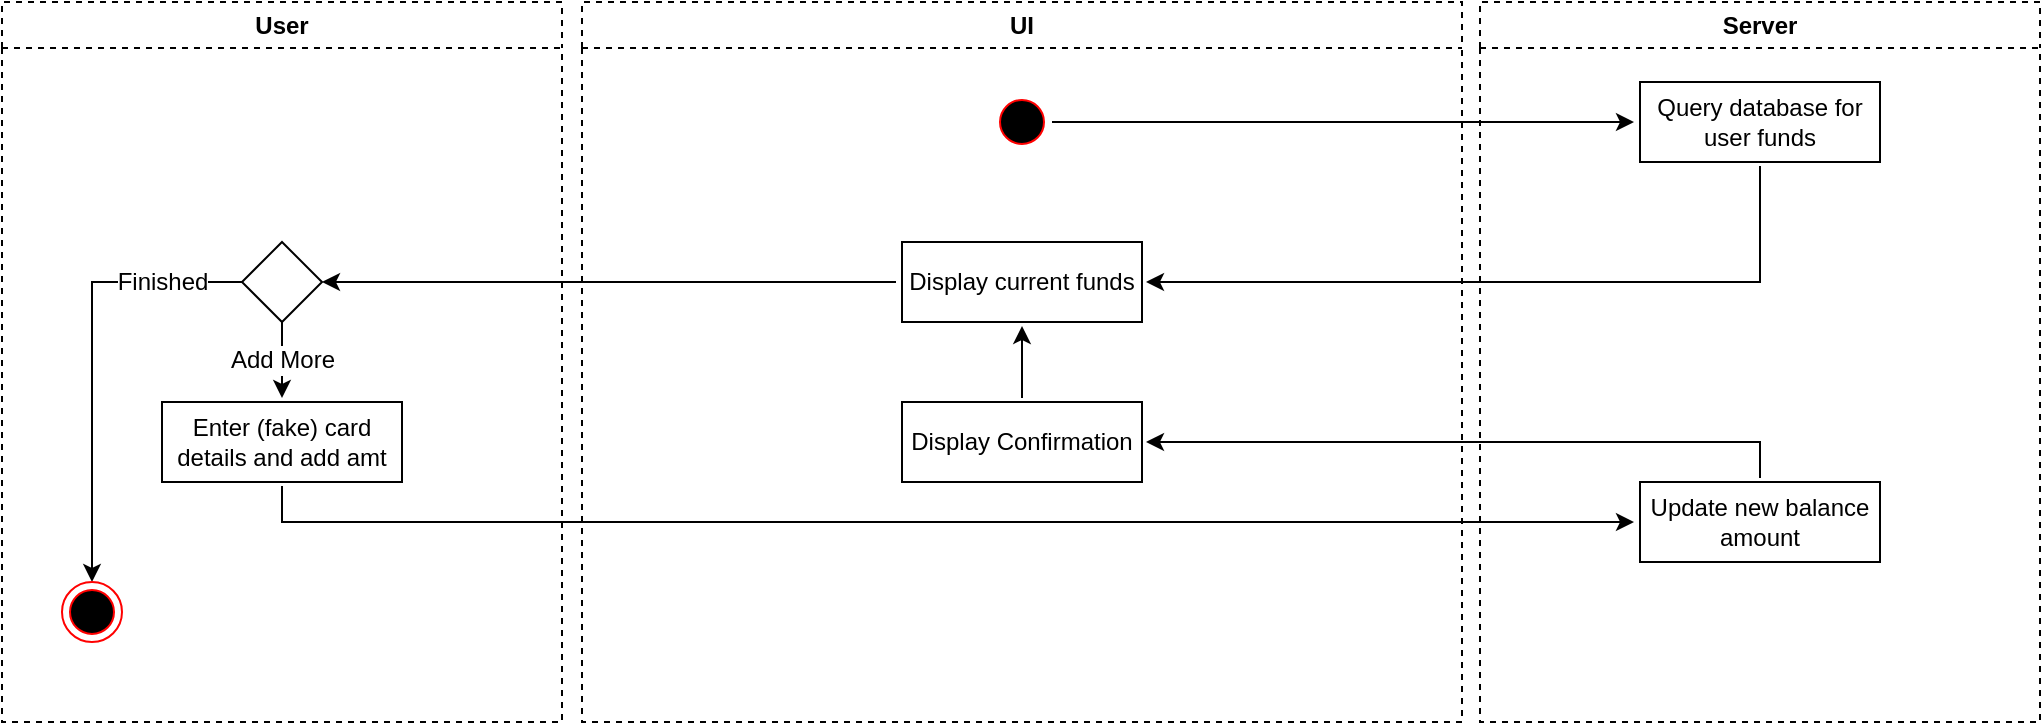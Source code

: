 <mxfile version="20.7.4" type="device"><diagram name="Page-1" id="e7e014a7-5840-1c2e-5031-d8a46d1fe8dd"><mxGraphModel dx="1434" dy="852" grid="1" gridSize="10" guides="1" tooltips="1" connect="1" arrows="1" fold="1" page="1" pageScale="1" pageWidth="1169" pageHeight="826" background="none" math="0" shadow="0"><root><mxCell id="0"/><mxCell id="1" parent="0"/><mxCell id="2" value="User" style="swimlane;whiteSpace=wrap;dashed=1;rounded=0;" parent="1" vertex="1"><mxGeometry x="60" y="120" width="280" height="360" as="geometry"/></mxCell><mxCell id="5bzQMp6kEuD0OZ4RyNbC-162" value="Enter (fake) card details and add amt" style="points=[[0,0.5,0,-3,0],[0.5,0,0,0,-2],[0.5,1,0,0,2],[1,0.5,0,2,0]];whiteSpace=wrap;fontSize=12;" parent="2" vertex="1"><mxGeometry x="80" y="200" width="120" height="40" as="geometry"/></mxCell><mxCell id="5bzQMp6kEuD0OZ4RyNbC-167" value="Add More" style="edgeStyle=orthogonalEdgeStyle;rounded=0;orthogonalLoop=1;jettySize=auto;html=1;exitX=0.5;exitY=1;exitDx=0;exitDy=0;exitPerimeter=0;entryX=0.5;entryY=0;entryDx=0;entryDy=-2;entryPerimeter=0;fontSize=12;" parent="2" source="5bzQMp6kEuD0OZ4RyNbC-166" target="5bzQMp6kEuD0OZ4RyNbC-162" edge="1"><mxGeometry relative="1" as="geometry"/></mxCell><mxCell id="5bzQMp6kEuD0OZ4RyNbC-169" value="Finished" style="edgeStyle=orthogonalEdgeStyle;rounded=0;orthogonalLoop=1;jettySize=auto;html=1;exitX=0;exitY=0.5;exitDx=0;exitDy=0;exitPerimeter=0;entryX=0.5;entryY=0;entryDx=0;entryDy=0;fontSize=12;" parent="2" source="5bzQMp6kEuD0OZ4RyNbC-166" target="5bzQMp6kEuD0OZ4RyNbC-168" edge="1"><mxGeometry x="-0.644" relative="1" as="geometry"><mxPoint as="offset"/></mxGeometry></mxCell><mxCell id="5bzQMp6kEuD0OZ4RyNbC-166" value="" style="rhombus;whiteSpace=wrap;html=1;points=[[0,0.5,0,0,0],[0.5,0,0,0,0],[0.5,1,0,0,0],[1,0.5,0,0,0]];fontSize=12;" parent="2" vertex="1"><mxGeometry x="120" y="120" width="40" height="40" as="geometry"/></mxCell><mxCell id="5bzQMp6kEuD0OZ4RyNbC-168" value="" style="ellipse;html=1;shape=endState;fillColor=#000000;strokeColor=#ff0000;fontSize=10;" parent="2" vertex="1"><mxGeometry x="30" y="290" width="30" height="30" as="geometry"/></mxCell><mxCell id="5bzQMp6kEuD0OZ4RyNbC-48" value="UI" style="swimlane;whiteSpace=wrap;dashed=1;rounded=0;" parent="1" vertex="1"><mxGeometry x="350" y="120" width="440" height="360" as="geometry"/></mxCell><mxCell id="5" value="" style="ellipse;shape=startState;fillColor=#000000;strokeColor=#ff0000;rounded=0;" parent="5bzQMp6kEuD0OZ4RyNbC-48" vertex="1"><mxGeometry x="205" y="45" width="30" height="30" as="geometry"/></mxCell><mxCell id="5bzQMp6kEuD0OZ4RyNbC-160" value="Display current funds" style="points=[[0,0.5,0,-3,0],[0.5,0,0,0,-2],[0.5,1,0,0,2],[1,0.5,0,2,0]];whiteSpace=wrap;fontSize=12;" parent="5bzQMp6kEuD0OZ4RyNbC-48" vertex="1"><mxGeometry x="160" y="120" width="120" height="40" as="geometry"/></mxCell><mxCell id="5bzQMp6kEuD0OZ4RyNbC-174" style="edgeStyle=orthogonalEdgeStyle;rounded=0;orthogonalLoop=1;jettySize=auto;html=1;exitX=0.5;exitY=0;exitDx=0;exitDy=-2;exitPerimeter=0;entryX=0.5;entryY=1;entryDx=0;entryDy=2;entryPerimeter=0;fontSize=12;" parent="5bzQMp6kEuD0OZ4RyNbC-48" source="5bzQMp6kEuD0OZ4RyNbC-172" target="5bzQMp6kEuD0OZ4RyNbC-160" edge="1"><mxGeometry relative="1" as="geometry"/></mxCell><mxCell id="5bzQMp6kEuD0OZ4RyNbC-172" value="Display Confirmation" style="points=[[0,0.5,0,-3,0],[0.5,0,0,0,-2],[0.5,1,0,0,2],[1,0.5,0,2,0]];whiteSpace=wrap;fontSize=12;" parent="5bzQMp6kEuD0OZ4RyNbC-48" vertex="1"><mxGeometry x="160" y="200" width="120" height="40" as="geometry"/></mxCell><mxCell id="5bzQMp6kEuD0OZ4RyNbC-64" value="Server" style="swimlane;whiteSpace=wrap;dashed=1;rounded=0;" parent="1" vertex="1"><mxGeometry x="799" y="120" width="280" height="360" as="geometry"><mxRectangle x="970" y="120" width="80" height="30" as="alternateBounds"/></mxGeometry></mxCell><mxCell id="5bzQMp6kEuD0OZ4RyNbC-158" value="Query database for user funds" style="points=[[0,0.5,0,-3,0],[0.5,0,0,0,-2],[0.5,1,0,0,2],[1,0.5,0,2,0]];whiteSpace=wrap;fontSize=12;" parent="5bzQMp6kEuD0OZ4RyNbC-64" vertex="1"><mxGeometry x="80" y="40" width="120" height="40" as="geometry"/></mxCell><mxCell id="5bzQMp6kEuD0OZ4RyNbC-164" value="Update new balance amount" style="points=[[0,0.5,0,-3,0],[0.5,0,0,0,-2],[0.5,1,0,0,2],[1,0.5,0,2,0]];whiteSpace=wrap;fontSize=12;" parent="5bzQMp6kEuD0OZ4RyNbC-64" vertex="1"><mxGeometry x="80" y="240" width="120" height="40" as="geometry"/></mxCell><mxCell id="5bzQMp6kEuD0OZ4RyNbC-159" style="edgeStyle=orthogonalEdgeStyle;rounded=0;orthogonalLoop=1;jettySize=auto;html=1;exitX=1;exitY=0.5;exitDx=0;exitDy=0;entryX=0;entryY=0.5;entryDx=-3;entryDy=0;entryPerimeter=0;fontSize=12;" parent="1" source="5" target="5bzQMp6kEuD0OZ4RyNbC-158" edge="1"><mxGeometry relative="1" as="geometry"/></mxCell><mxCell id="5bzQMp6kEuD0OZ4RyNbC-161" style="edgeStyle=orthogonalEdgeStyle;rounded=0;orthogonalLoop=1;jettySize=auto;html=1;exitX=0.5;exitY=1;exitDx=0;exitDy=2;exitPerimeter=0;entryX=1;entryY=0.5;entryDx=2;entryDy=0;entryPerimeter=0;fontSize=12;" parent="1" source="5bzQMp6kEuD0OZ4RyNbC-158" target="5bzQMp6kEuD0OZ4RyNbC-160" edge="1"><mxGeometry relative="1" as="geometry"><Array as="points"><mxPoint x="939" y="260"/></Array></mxGeometry></mxCell><mxCell id="5bzQMp6kEuD0OZ4RyNbC-170" style="edgeStyle=orthogonalEdgeStyle;rounded=0;orthogonalLoop=1;jettySize=auto;html=1;exitX=0;exitY=0.5;exitDx=-3;exitDy=0;exitPerimeter=0;entryX=1;entryY=0.5;entryDx=0;entryDy=0;entryPerimeter=0;fontSize=12;" parent="1" source="5bzQMp6kEuD0OZ4RyNbC-160" target="5bzQMp6kEuD0OZ4RyNbC-166" edge="1"><mxGeometry relative="1" as="geometry"/></mxCell><mxCell id="5bzQMp6kEuD0OZ4RyNbC-171" style="edgeStyle=orthogonalEdgeStyle;rounded=0;orthogonalLoop=1;jettySize=auto;html=1;exitX=0.5;exitY=1;exitDx=0;exitDy=2;exitPerimeter=0;entryX=0;entryY=0.5;entryDx=-3;entryDy=0;entryPerimeter=0;fontSize=12;" parent="1" source="5bzQMp6kEuD0OZ4RyNbC-162" target="5bzQMp6kEuD0OZ4RyNbC-164" edge="1"><mxGeometry relative="1" as="geometry"><Array as="points"><mxPoint x="200" y="380"/></Array></mxGeometry></mxCell><mxCell id="5bzQMp6kEuD0OZ4RyNbC-173" style="edgeStyle=orthogonalEdgeStyle;rounded=0;orthogonalLoop=1;jettySize=auto;html=1;exitX=0.5;exitY=0;exitDx=0;exitDy=-2;exitPerimeter=0;entryX=1;entryY=0.5;entryDx=2;entryDy=0;entryPerimeter=0;fontSize=12;" parent="1" source="5bzQMp6kEuD0OZ4RyNbC-164" target="5bzQMp6kEuD0OZ4RyNbC-172" edge="1"><mxGeometry relative="1" as="geometry"><Array as="points"><mxPoint x="939" y="340"/></Array></mxGeometry></mxCell></root></mxGraphModel></diagram></mxfile>
